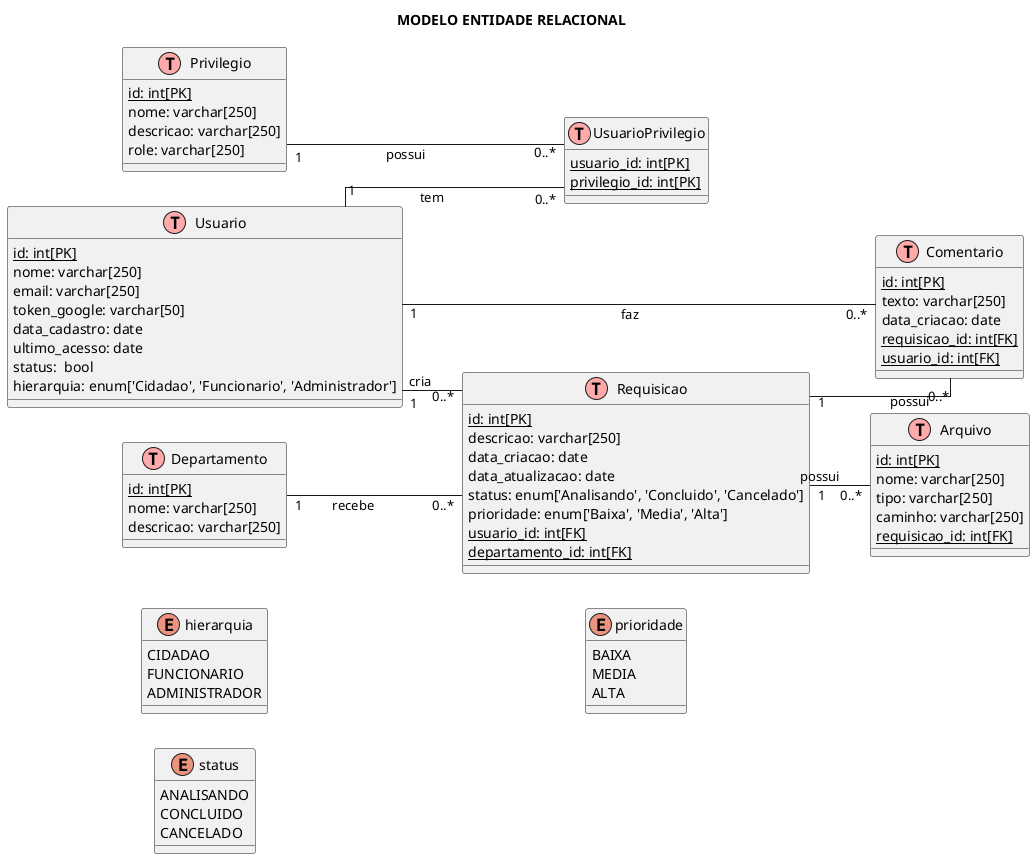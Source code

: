@startuml
skinparam linetype ortho
left to right direction
title MODELO ENTIDADE RELACIONAL
!define table(x) class x << (T,#FFAAAA) >>

' Tabelas principais
table(Usuario) {
  <u>id: int[PK]</u>
  nome: varchar[250]
  email: varchar[250]
  token_google: varchar[50]
  data_cadastro: date
  ultimo_acesso: date
  status:  bool
  hierarquia: enum['Cidadao', 'Funcionario', 'Administrador']
}

table(Privilegio){
  <u>id: int[PK]</u>
  nome: varchar[250]
  descricao: varchar[250]
  role: varchar[250]
}

table(UsuarioPrivilegio) {
  <u>usuario_id: int[PK]</u>
  <u>privilegio_id: int[PK]</u>
}

table(Departamento) {
  <u>id: int[PK]</u>
  nome: varchar[250]
  descricao: varchar[250]
}

table(Requisicao) {
  <u>id: int[PK]</u>
  descricao: varchar[250]
  data_criacao: date
  data_atualizacao: date
  status: enum['Analisando', 'Concluido', 'Cancelado']
  prioridade: enum['Baixa', 'Media', 'Alta']
  <u>usuario_id: int[FK]</u>
  <u>departamento_id: int[FK]</u>
}

table(Comentario) {
  <u>id: int[PK]</u>
  texto: varchar[250]
  data_criacao: date
  <u>requisicao_id: int[FK]</u>
  <u>usuario_id: int[FK]</u>
}

table(Arquivo) {
  <u>id: int[PK]</u>
  nome: varchar[250]
  tipo: varchar[250]
  caminho: varchar[250]
  <u>requisicao_id: int[FK]</u>
}



' Enum
enum hierarquia {
    CIDADAO
    FUNCIONARIO
    ADMINISTRADOR
}



enum status{
    ANALISANDO
    CONCLUIDO
    CANCELADO

}

enum prioridade {
    BAIXA
    MEDIA
    ALTA
}

' Relacionamentos
Usuario "1" -- "0..*" Requisicao : cria
Usuario "1" -- "0..*" Comentario : faz
Usuario "1" -- "0..*" UsuarioPrivilegio : tem
Privilegio "1" -- "0..*" UsuarioPrivilegio : possui
Departamento "1" -- "0..*" Requisicao : recebe
Requisicao "1" -- "0..*" Comentario : possui
Requisicao "1" -- "0..*" Arquivo : possui
@enduml
